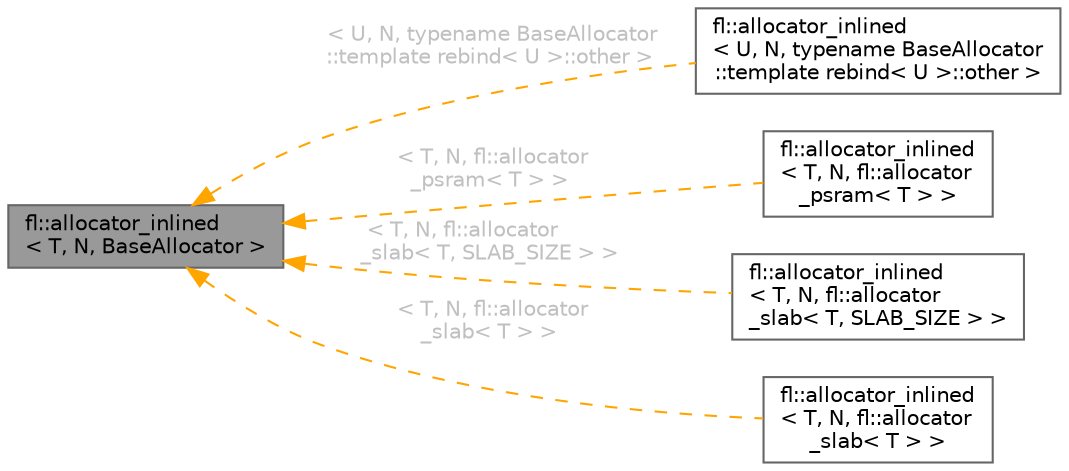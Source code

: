 digraph "fl::allocator_inlined&lt; T, N, BaseAllocator &gt;"
{
 // INTERACTIVE_SVG=YES
 // LATEX_PDF_SIZE
  bgcolor="transparent";
  edge [fontname=Helvetica,fontsize=10,labelfontname=Helvetica,labelfontsize=10];
  node [fontname=Helvetica,fontsize=10,shape=box,height=0.2,width=0.4];
  rankdir="LR";
  Node1 [id="Node000001",label="fl::allocator_inlined\l\< T, N, BaseAllocator \>",height=0.2,width=0.4,color="gray40", fillcolor="grey60", style="filled", fontcolor="black",tooltip=" "];
  Node1 -> Node2 [id="edge1_Node000001_Node000002",dir="back",color="orange",style="dashed",tooltip=" ",label=" \< U, N, typename BaseAllocator\l::template rebind\< U \>::other \>",fontcolor="grey" ];
  Node2 [id="Node000002",label="fl::allocator_inlined\l\< U, N, typename BaseAllocator\l::template rebind\< U \>::other \>",height=0.2,width=0.4,color="gray40", fillcolor="white", style="filled",URL="$d8/dca/classfl_1_1allocator__inlined.html",tooltip=" "];
  Node1 -> Node3 [id="edge2_Node000001_Node000003",dir="back",color="orange",style="dashed",tooltip=" ",label=" \< T, N, fl::allocator\l_psram\< T \> \>",fontcolor="grey" ];
  Node3 [id="Node000003",label="fl::allocator_inlined\l\< T, N, fl::allocator\l_psram\< T \> \>",height=0.2,width=0.4,color="gray40", fillcolor="white", style="filled",URL="$d8/dca/classfl_1_1allocator__inlined.html",tooltip=" "];
  Node1 -> Node4 [id="edge3_Node000001_Node000004",dir="back",color="orange",style="dashed",tooltip=" ",label=" \< T, N, fl::allocator\l_slab\< T, SLAB_SIZE \> \>",fontcolor="grey" ];
  Node4 [id="Node000004",label="fl::allocator_inlined\l\< T, N, fl::allocator\l_slab\< T, SLAB_SIZE \> \>",height=0.2,width=0.4,color="gray40", fillcolor="white", style="filled",URL="$d8/dca/classfl_1_1allocator__inlined.html",tooltip=" "];
  Node1 -> Node5 [id="edge4_Node000001_Node000005",dir="back",color="orange",style="dashed",tooltip=" ",label=" \< T, N, fl::allocator\l_slab\< T \> \>",fontcolor="grey" ];
  Node5 [id="Node000005",label="fl::allocator_inlined\l\< T, N, fl::allocator\l_slab\< T \> \>",height=0.2,width=0.4,color="gray40", fillcolor="white", style="filled",URL="$d8/dca/classfl_1_1allocator__inlined.html",tooltip=" "];
}

